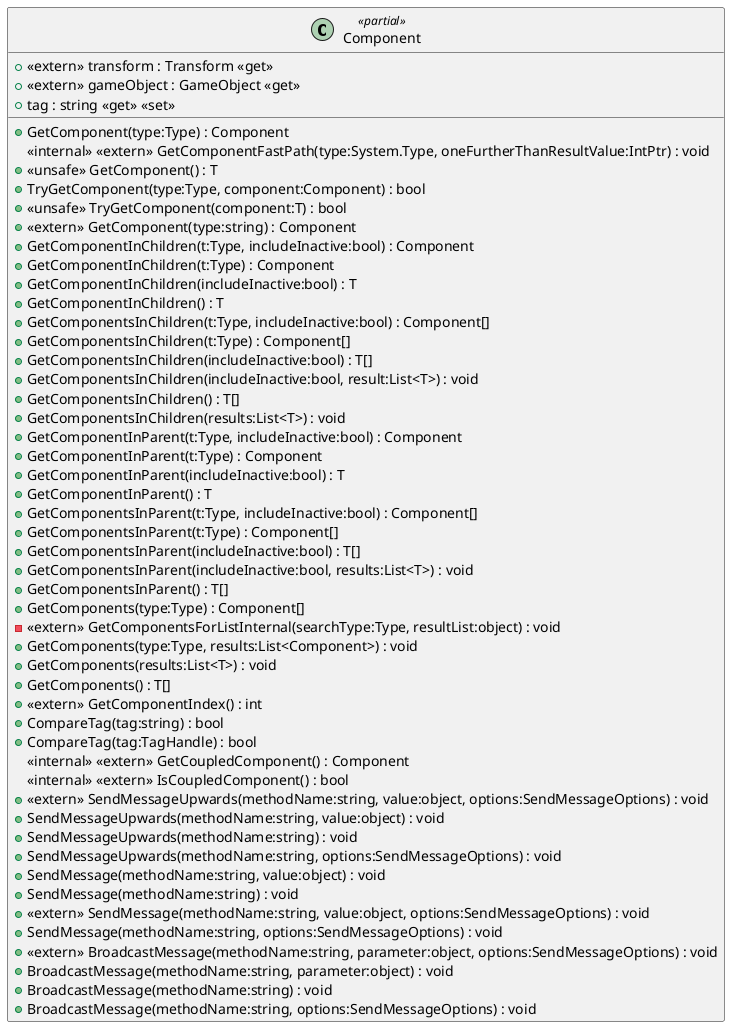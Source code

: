 @startuml
class Component <<partial>> {
    + <<extern>> transform : Transform <<get>>
    + <<extern>> gameObject : GameObject <<get>>
    + GetComponent(type:Type) : Component
    <<internal>> <<extern>> GetComponentFastPath(type:System.Type, oneFurtherThanResultValue:IntPtr) : void
    + <<unsafe>> GetComponent() : T
    + TryGetComponent(type:Type, component:Component) : bool
    + <<unsafe>> TryGetComponent(component:T) : bool
    + <<extern>> GetComponent(type:string) : Component
    + GetComponentInChildren(t:Type, includeInactive:bool) : Component
    + GetComponentInChildren(t:Type) : Component
    + GetComponentInChildren(includeInactive:bool) : T
    + GetComponentInChildren() : T
    + GetComponentsInChildren(t:Type, includeInactive:bool) : Component[]
    + GetComponentsInChildren(t:Type) : Component[]
    + GetComponentsInChildren(includeInactive:bool) : T[]
    + GetComponentsInChildren(includeInactive:bool, result:List<T>) : void
    + GetComponentsInChildren() : T[]
    + GetComponentsInChildren(results:List<T>) : void
    + GetComponentInParent(t:Type, includeInactive:bool) : Component
    + GetComponentInParent(t:Type) : Component
    + GetComponentInParent(includeInactive:bool) : T
    + GetComponentInParent() : T
    + GetComponentsInParent(t:Type, includeInactive:bool) : Component[]
    + GetComponentsInParent(t:Type) : Component[]
    + GetComponentsInParent(includeInactive:bool) : T[]
    + GetComponentsInParent(includeInactive:bool, results:List<T>) : void
    + GetComponentsInParent() : T[]
    + GetComponents(type:Type) : Component[]
    - <<extern>> GetComponentsForListInternal(searchType:Type, resultList:object) : void
    + GetComponents(type:Type, results:List<Component>) : void
    + GetComponents(results:List<T>) : void
    + tag : string <<get>> <<set>>
    + GetComponents() : T[]
    + <<extern>> GetComponentIndex() : int
    + CompareTag(tag:string) : bool
    + CompareTag(tag:TagHandle) : bool
    <<internal>> <<extern>> GetCoupledComponent() : Component
    <<internal>> <<extern>> IsCoupledComponent() : bool
    + <<extern>> SendMessageUpwards(methodName:string, value:object, options:SendMessageOptions) : void
    + SendMessageUpwards(methodName:string, value:object) : void
    + SendMessageUpwards(methodName:string) : void
    + SendMessageUpwards(methodName:string, options:SendMessageOptions) : void
    + SendMessage(methodName:string, value:object) : void
    + SendMessage(methodName:string) : void
    + <<extern>> SendMessage(methodName:string, value:object, options:SendMessageOptions) : void
    + SendMessage(methodName:string, options:SendMessageOptions) : void
    + <<extern>> BroadcastMessage(methodName:string, parameter:object, options:SendMessageOptions) : void
    + BroadcastMessage(methodName:string, parameter:object) : void
    + BroadcastMessage(methodName:string) : void
    + BroadcastMessage(methodName:string, options:SendMessageOptions) : void
}
@enduml
